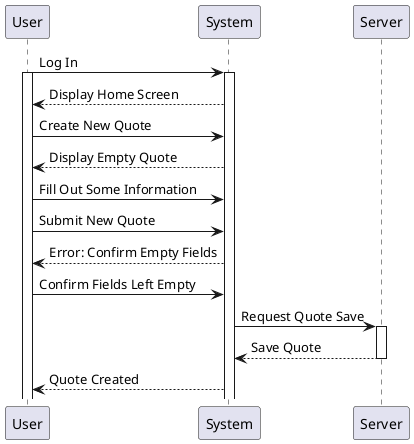@startuml
User -> System : Log In
activate System
activate User
System --> User : Display Home Screen
User -> System : Create New Quote
System --> User : Display Empty Quote
User -> System : Fill Out Some Information
User -> System : Submit New Quote
System --> User : Error: Confirm Empty Fields
User -> System : Confirm Fields Left Empty
System -> Server : Request Quote Save
activate Server
Server --> System : Save Quote
deactivate Server
System --> User : Quote Created
@enduml